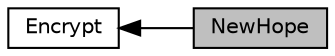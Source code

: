 digraph "NewHope"
{
  edge [fontname="Helvetica",fontsize="10",labelfontname="Helvetica",labelfontsize="10"];
  node [fontname="Helvetica",fontsize="10",shape=box];
  rankdir=LR;
  Node2 [label="Encrypt",height=0.2,width=0.4,color="black", fillcolor="white", style="filled",URL="$group___encrypt.html",tooltip="Asymmetric Ciphers Namespace."];
  Node1 [label="NewHope",height=0.2,width=0.4,color="black", fillcolor="grey75", style="filled", fontcolor="black",tooltip="The NewHope Cipher Namespace."];
  Node2->Node1 [shape=plaintext, dir="back", style="solid"];
}
